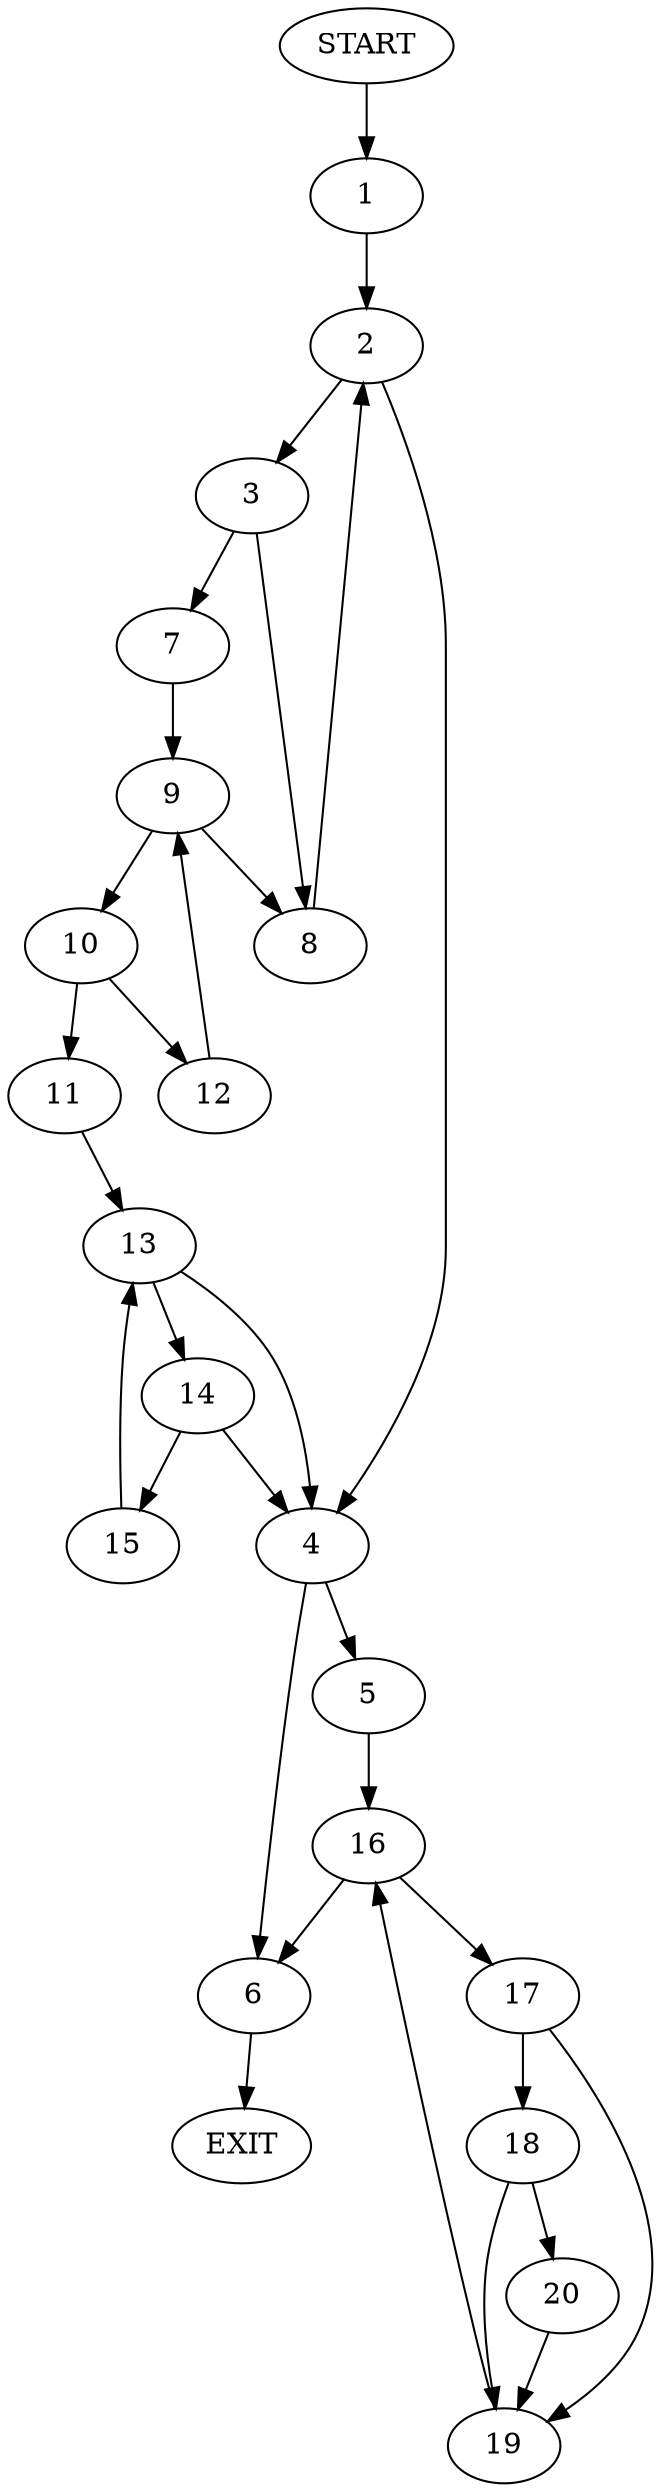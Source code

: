 digraph {
0 [label="START"]
21 [label="EXIT"]
0 -> 1
1 -> 2
2 -> 3
2 -> 4
4 -> 5
4 -> 6
3 -> 7
3 -> 8
8 -> 2
7 -> 9
9 -> 10
9 -> 8
10 -> 11
10 -> 12
12 -> 9
11 -> 13
13 -> 14
13 -> 4
14 -> 15
14 -> 4
15 -> 13
5 -> 16
6 -> 21
16 -> 17
16 -> 6
17 -> 18
17 -> 19
18 -> 20
18 -> 19
19 -> 16
20 -> 19
}
